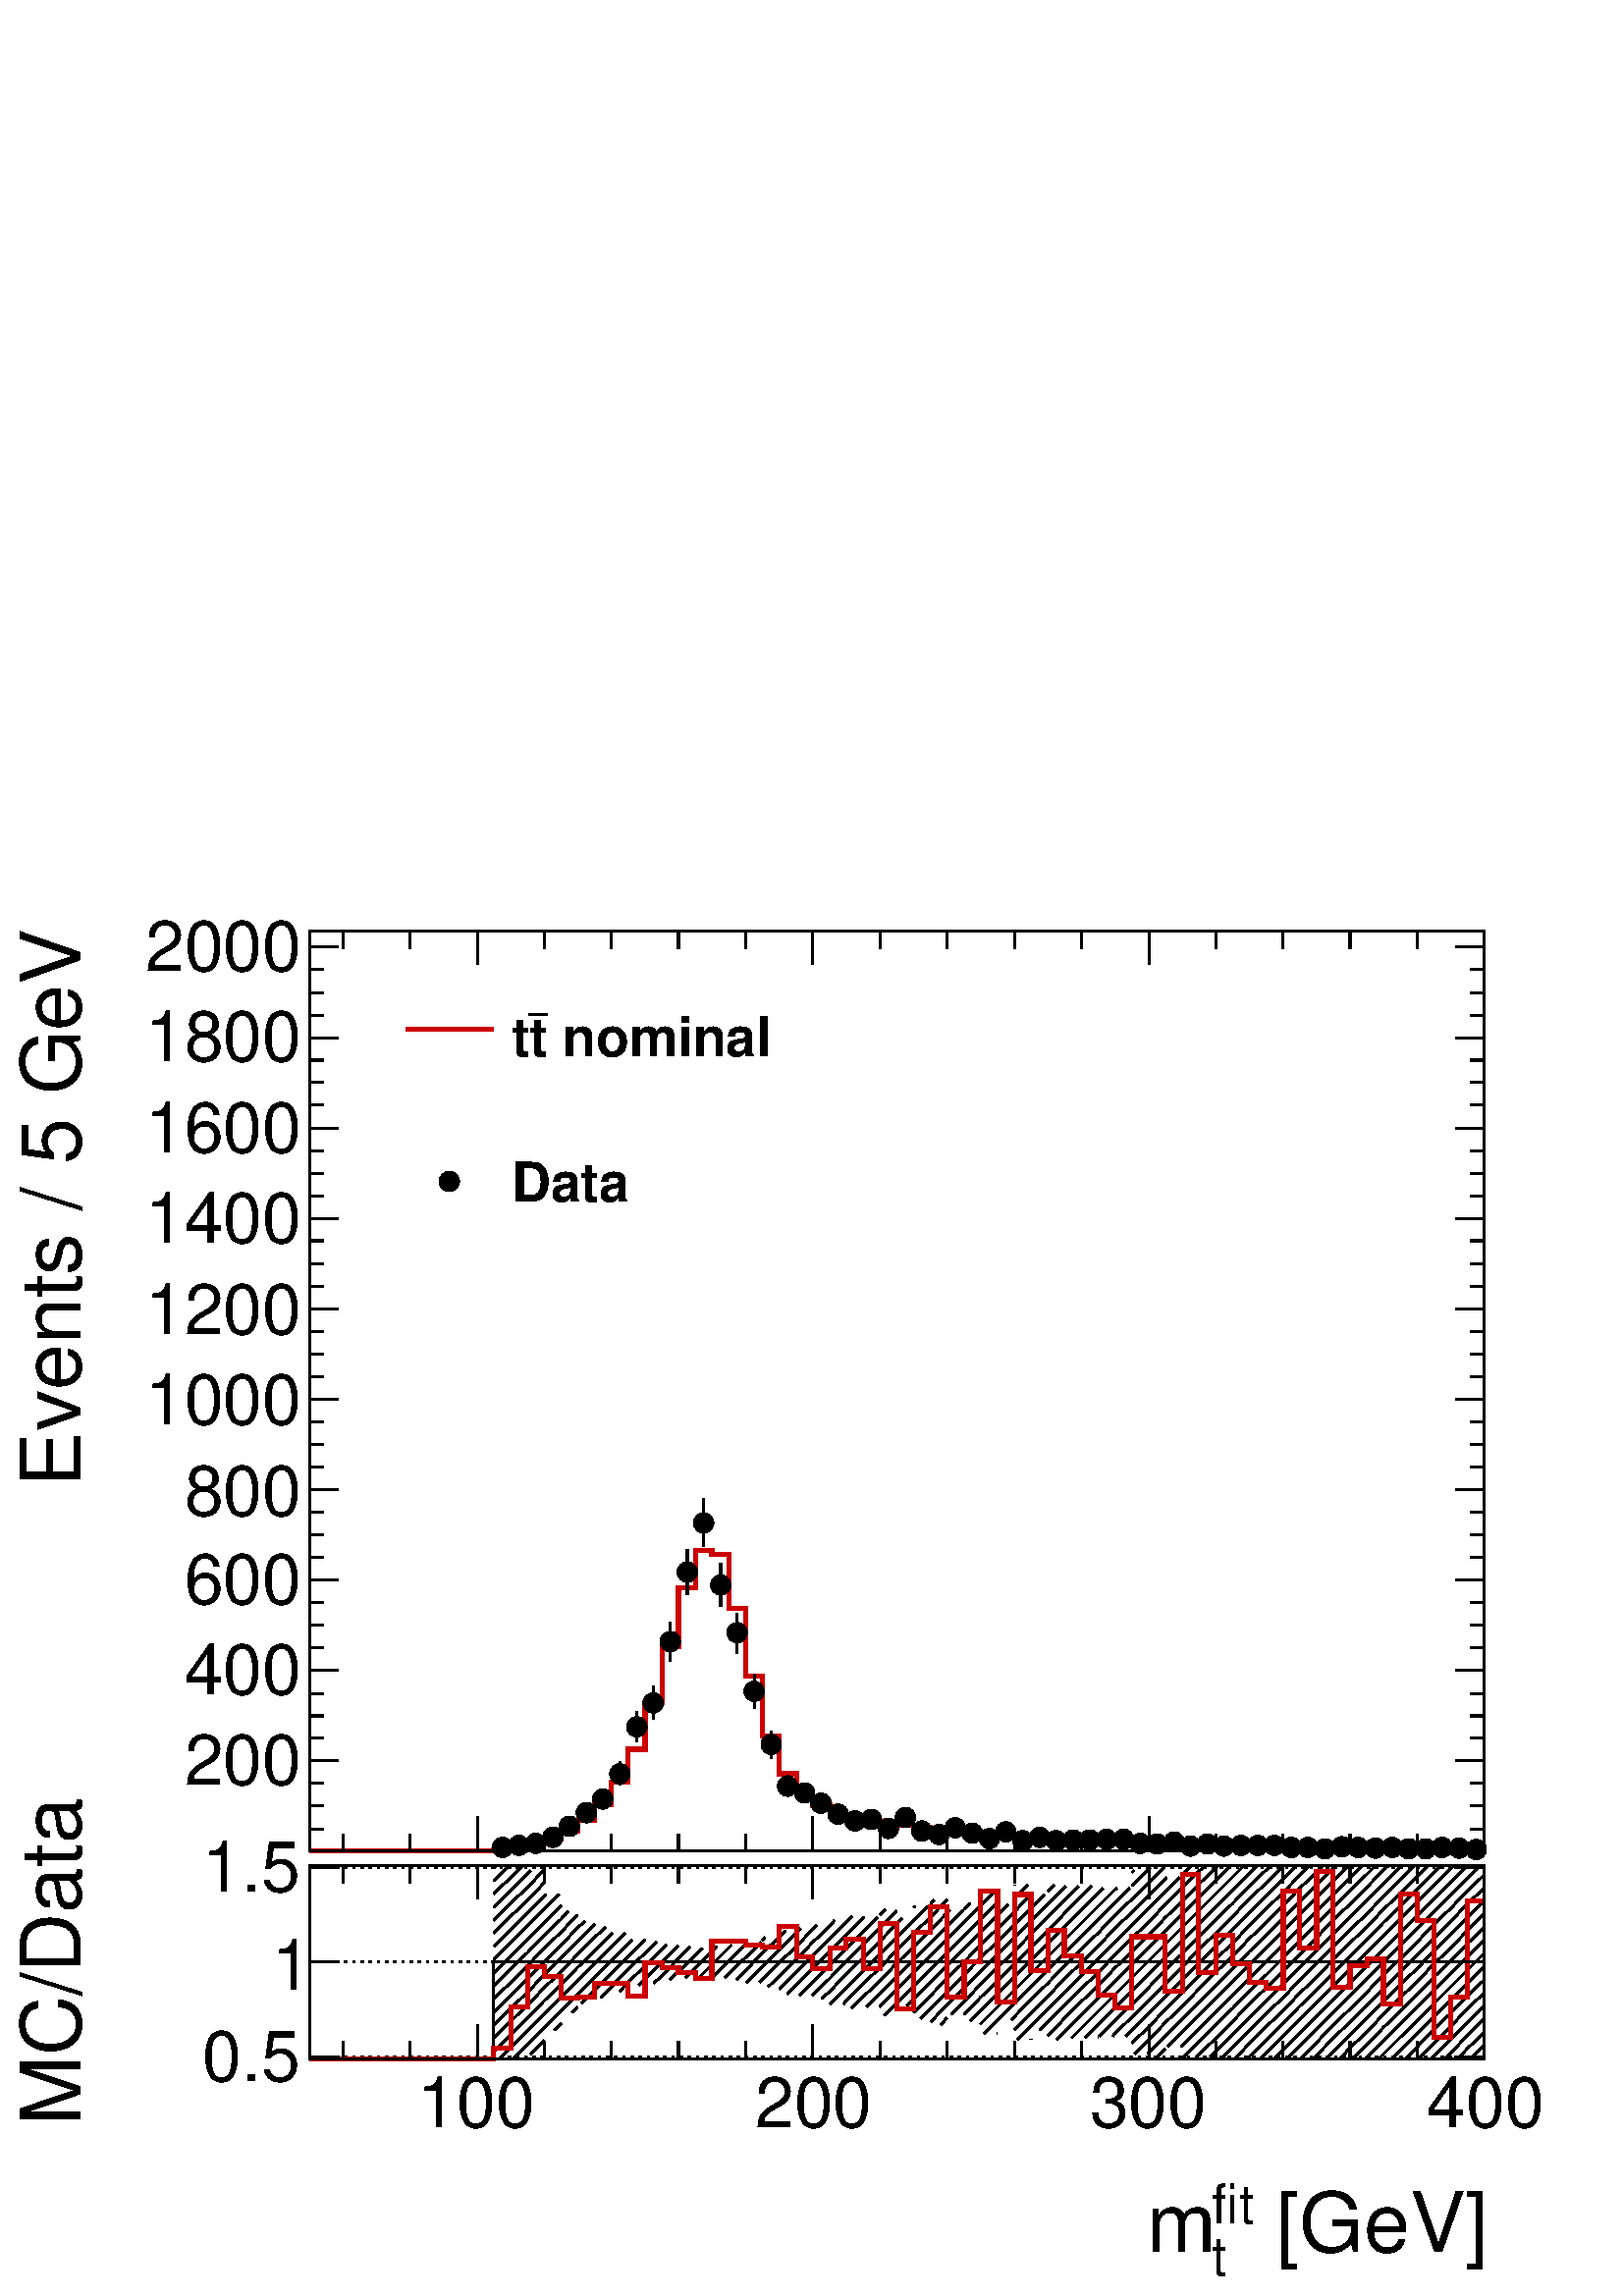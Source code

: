 %!PS-Adobe-2.0 EPSF-2.0
%%BoundingBox:  0 0 567 544
%%DocumentNeededResources: ProcSet (FontSetInit)
%%EndComments
%%BeginProlog
80 dict begin
/s {stroke} def /l {lineto} def /m {moveto} def /t {translate} def
/r {rotate} def /rl {roll}  def /R {repeat} def
/d {rlineto} def /rm {rmoveto} def /gr {grestore} def /f {eofill} def
/c {setrgbcolor} def /black {0 setgray} def /sd {setdash} def
/cl {closepath} def /sf {scalefont setfont} def /lw {setlinewidth} def
/box {m dup 0 exch d exch 0 d 0 exch neg d cl} def
/NC{systemdict begin initclip end}def/C{NC box clip newpath}def
/bl {box s} def /bf {gsave box gsave f grestore 1 lw [] 0 sd s grestore} def /Y { 0 exch d} def /X { 0 d} def 
/K {{pop pop 0 moveto} exch kshow} bind def
/ita {/ang 15 def gsave [1 0 ang dup sin exch cos div 1 0 0] concat} def 
/mp {newpath /y exch def /x exch def} def
/side {[w .77 mul w .23 mul] .385 w mul sd w 0 l currentpoint t -144 r} def
/mr {mp x y w2 0 360 arc} def /m24 {mr s} def /m20 {mr f} def
/mb {mp x y w2 add m w2 neg 0 d 0 w neg d w 0 d 0 w d cl} def
/mt {mp x y w2 add m w2 neg w neg d w 0 d cl} def
/m21 {mb f} def /m25 {mb s} def /m22 {mt f} def /m26{mt s} def
/m23 {mp x y w2 sub m w2 w d w neg 0 d cl f} def
/m27 {mp x y w2 add m w3 neg w2 neg d w3 w2 neg d w3 w2 d cl s} def
/m28 {mp x w2 sub y w2 sub w3 add m w3 0 d  0 w3 neg d w3 0 d 0 w3 d w3 0 d  0 w3 d w3 neg 0 d 0 w3 d w3 neg 0 d 0 w3 neg d w3 neg 0 d cl s } def
/m29 {mp gsave x w2 sub y w2 add w3 sub m currentpoint t 4 {side} repeat cl fill gr} def
/m30 {mp gsave x w2 sub y w2 add w3 sub m currentpoint t 4 {side} repeat cl s gr} def
/m31 {mp x y w2 sub m 0 w d x w2 sub y m w 0 d x w2 sub y w2 add m w w neg d x w2 sub y w2 sub m w w d s} def
/m32 {mp x y w2 sub m w2 w d w neg 0 d cl s} def
/m33 {mp x y w2 add m w3 neg w2 neg d w3 w2 neg d w3 w2 d cl f} def
/m34 {mp x w2 sub y w2 sub w3 add m w3 0 d  0 w3 neg d w3 0 d 0 w3 d w3 0 d  0 w3 d w3 neg 0 d 0 w3 d w3 neg 0 d 0 w3 neg d w3 neg 0 d cl f } def
/m2 {mp x y w2 sub m 0 w d x w2 sub y m w 0 d s} def
/m5 {mp x w2 sub y w2 sub m w w d x w2 sub y w2 add m w w neg d s} def
%%IncludeResource: ProcSet (FontSetInit)
%%IncludeResource: font Times-Roman
%%IncludeResource: font Times-Italic
%%IncludeResource: font Times-Bold
%%IncludeResource: font Times-BoldItalic
%%IncludeResource: font Helvetica
%%IncludeResource: font Helvetica-Oblique
%%IncludeResource: font Helvetica-Bold
%%IncludeResource: font Helvetica-BoldOblique
%%IncludeResource: font Courier
%%IncludeResource: font Courier-Oblique
%%IncludeResource: font Courier-Bold
%%IncludeResource: font Courier-BoldOblique
%%IncludeResource: font Symbol
%%IncludeResource: font ZapfDingbats
/reEncode {exch findfont dup length dict begin {1 index /FID eq  {pop pop} {def} ifelse } forall /Encoding exch def currentdict end dup /FontName get exch definefont pop } def [/Times-Bold /Times-Italic /Times-BoldItalic /Helvetica /Helvetica-Oblique
 /Helvetica-Bold /Helvetica-BoldOblique /Courier /Courier-Oblique /Courier-Bold /Courier-BoldOblique /Times-Roman /AvantGarde-Book /AvantGarde-BookOblique /AvantGarde-Demi /AvantGarde-DemiOblique /Bookman-Demi /Bookman-DemiItalic /Bookman-Light
 /Bookman-LightItalic /Helvetica-Narrow /Helvetica-Narrow-Bold /Helvetica-Narrow-BoldOblique /Helvetica-Narrow-Oblique /NewCenturySchlbk-Roman /NewCenturySchlbk-Bold /NewCenturySchlbk-BoldItalic /NewCenturySchlbk-Italic /Palatino-Bold
 /Palatino-BoldItalic /Palatino-Italic /Palatino-Roman ] {ISOLatin1Encoding reEncode } forall
%%EndProlog
%%BeginSetup
%%EndSetup
newpath  gsave  .25 .25 scale  gsave  0 0 t black[  ] 0 sd 3 lw 1 1 1 c 2268 2176 0 0 bf black 0.999 0.999 0.999 c black 0.999 0.999 0.999 c black 1723 283 454 348 bl 1723 283 454 348 bl 454 348 m 1723 X s 454 631 m 1723 X s 454 348 m 283 Y s[ 4 8] 0
 sd 2177 351 m -1723 X s 2177 490 m -1723 X s 2177 628 m -1723 X s 2177 351 m -1723 X s 2177 628 m -1723 X s[  ] 0 sd 2177 348 m 283 Y s 454 348 m 270 X 142 Y 1453 X s 454 348 m 1723 X s
 gsave  2268 2176 0 0 C 1837.76 64.683 t 0 r /Helvetica findfont 121.757 sf 0 0 m ( [GeV]) show NC gr 
 gsave  2268 2176 0 0 C 1776.89 106.537 t 0 r /Helvetica findfont 79.903 sf 0 0 m (fit) show NC gr 
 gsave  2268 2176 0 0 C 1776.89 30.439 t 0 r /Helvetica findfont 79.903 sf 0 0 m (t) show NC gr 
 gsave  2268 2176 0 0 C 1681.76 64.683 t 0 r /Helvetica findfont 121.757 sf 0 0 m (m) show NC gr  700 398 m -50 Y s 798 373 m -25 Y s 897 373 m -25 Y s 995 373 m -25 Y s 1094 373 m -25 Y s 1192 398 m -50 Y s 1291 373 m -25 Y s 1389 373 m -25 Y s
 1488 373 m -25 Y s 1586 373 m -25 Y s 1685 398 m -50 Y s 1783 373 m -25 Y s 1882 373 m -25 Y s 1980 373 m -25 Y s 2079 373 m -25 Y s 2177 398 m -50 Y s 700 398 m -50 Y s 601 373 m -25 Y s 503 373 m -25 Y s
 gsave  2268 2176 0 0 C 612.588 247.318 t 0 r /Helvetica findfont 102.732 sf 0 0 m (100) show NC gr 
 gsave  2268 2176 0 0 C 1107.22 247.318 t 0 r /Helvetica findfont 102.732 sf 0 0 m (200) show NC gr 
 gsave  2268 2176 0 0 C 1598.06 247.318 t 0 r /Helvetica findfont 102.732 sf 0 0 m (300) show NC gr 
 gsave  2268 2176 0 0 C 2092.69 247.318 t 0 r /Helvetica findfont 102.732 sf 0 0 m (400) show NC gr  454 631 m 1723 X s 700 582 m 49 Y s 798 606 m 25 Y s 897 606 m 25 Y s 995 606 m 25 Y s 1094 606 m 25 Y s 1192 582 m 49 Y s 1291 606 m 25 Y s 1389 606
 m 25 Y s 1488 606 m 25 Y s 1586 606 m 25 Y s 1685 582 m 49 Y s 1783 606 m 25 Y s 1882 606 m 25 Y s 1980 606 m 25 Y s 2079 606 m 25 Y s 2177 582 m 49 Y s 700 582 m 49 Y s 601 606 m 25 Y s 503 606 m 25 Y s 454 348 m 283 Y s
 gsave  2268 2176 0 0 C 117.952 251.123 t 90 r /Helvetica findfont 121.757 sf 0 0 m (MC/Data) show NC gr  498 351 m -44 X s 498 490 m -44 X s 498 628 m -44 X s 498 351 m -44 X s 498 628 m -44 X s
 gsave  2268 2176 0 0 C 296.782 315.806 t 0 r /Helvetica findfont 102.732 sf 0 0 m (0.5) show NC gr 
 gsave  2268 2176 0 0 C 399.514 448.977 t 0 r /Helvetica findfont 102.732 sf 0 0 m (1) show NC gr 
 gsave  2268 2176 0 0 C 296.782 593.563 t 0 r /Helvetica findfont 102.732 sf 0 0 m (1.5) show NC gr  2177 348 m 283 Y s 2133 351 m 44 X s 2133 490 m 44 X s 2133 628 m 44 X s 2133 351 m 44 X s 2133 628 m 44 X s 749 364 m -16 -16 d s 749 383 m -25 -24
 d s 749 403 m -25 -25 d s 749 422 m -25 -25 d s 749 441 m -25 -25 d s 749 460 m -25 -24 d s 749 480 m -25 -25 d s 749 499 m -25 -25 d s 749 518 m -25 -25 d s 749 537 m -25 -24 d s 749 557 m -25 -25 d s 749 576 m -25 -25 d s 749 595 m -25 -25 d s 749
 614 m -25 -24 d s 747 631 m -23 -22 d s 727 631 m -3 -3 d s 774 350 m -2 -2 d s 774 370 m -22 -22 d s 774 389 m -25 -25 d s 774 408 m -25 -25 d s 774 427 m -25 -24 d s 774 446 m -25 -24 d s 774 466 m -25 -25 d s 774 485 m -25 -25 d s 774 504 m -25
 -24 d s 774 523 m -25 -24 d s 774 543 m -25 -25 d s 774 562 m -25 -25 d s 774 581 m -25 -24 d s 774 600 m -25 -24 d s 774 620 m -25 -25 d s 766 631 m -17 -17 d s 798 356 m -1 Y s 798 375 m -20 -20 d s 798 394 m -24 -24 d s 798 413 m -24 -24 d s 798
 433 m -24 -25 d s 798 452 m -24 -25 d s 798 471 m -24 -25 d s 798 490 m -24 -24 d s 798 510 m -24 -25 d s 798 529 m -24 -25 d s 798 548 m -24 -25 d s 798 567 m -24 -24 d s 798 587 m -24 -25 d s 798 606 m -24 -25 d s 797 624 m -23 -24 d s 778 624 m
 -4 -4 d s 823 400 m -10 -10 d s 823 419 m -25 -25 d s 823 438 m -25 -25 d s 823 457 m -25 -24 d s 823 476 m -25 -24 d s 823 496 m -25 -25 d s 823 515 m -25 -25 d s 823 534 m -25 -24 d s 823 553 m -25 -24 d s 823 573 m -25 -25 d s 820 589 m -22 -22 d
 s 801 589 m -3 -2 d s 847 424 m -8 -8 d s 847 443 m -24 -24 d s 847 463 m -24 -25 d s 847 482 m -24 -25 d s 847 501 m -24 -25 d s 847 520 m -24 -24 d s 847 540 m -24 -25 d s 847 559 m -24 -25 d s 833 564 m -10 -11 d s 872 430 m s 872 449 m -19 -19 d
 s 872 468 m -25 -25 d s 872 487 m -25 -24 d s 872 506 m -25 -24 d s 872 526 m -25 -25 d s 872 545 m -25 -25 d s 858 550 m -11 -10 d s 897 454 m -16 -16 d s 897 473 m -25 -24 d s 897 493 m -25 -25 d s 897 512 m -25 -25 d s 897 531 m -25 -25 d s 888
 541 m -16 -15 d s 921 460 m -12 -13 d s 921 479 m -24 -25 d s 921 498 m -24 -25 d s 921 517 m -24 -24 d s 917 532 m -20 -20 d s 898 532 m -1 -1 d s 946 465 m -9 -9 d s 946 484 m -25 -24 d s 946 503 m -25 -24 d s 946 523 m -25 -25 d s 927 523 m -6 -6
 d s 971 470 m -12 -11 d s 971 490 m -25 -25 d s 971 509 m -25 -25 d s 963 520 m -17 -17 d s 995 476 m -12 -12 d s 995 495 m -24 -25 d s 995 514 m -24 -24 d s 977 515 m -6 -6 d s 1020 481 m -14 -14 d s 1020 500 m -25 -24 d s 1012 512 m -17 -17 d s
 1044 486 m -17 -17 d s 1044 506 m -24 -25 d s 1030 510 m -10 -10 d s 1069 473 m -6 -6 d s 1069 492 m -25 -25 d s 1069 511 m -25 -25 d s 1051 513 m -7 -7 d s 1094 478 m -14 -14 d s 1094 497 m -25 -24 d s 1092 515 m -23 -23 d s 1073 515 m -4 -4 d s
 1118 464 m -4 -4 d s 1118 483 m -23 -23 d s 1118 503 m -24 -25 d s 1116 519 m -22 -22 d s 1096 519 m -2 -3 d s 1143 469 m -16 -15 d s 1143 489 m -25 -25 d s 1143 508 m -25 -25 d s 1142 526 m -24 -23 d s 1122 526 m -4 -4 d s 1168 456 m -13 -13 d s
 1168 475 m -25 -25 d s 1168 494 m -25 -25 d s 1168 513 m -25 -24 d s 1168 533 m -25 -25 d s 1152 536 m -9 -9 d s 1192 442 m -1 -1 d s 1192 461 m -20 -20 d s 1192 480 m -24 -24 d s 1192 499 m -24 -24 d s 1192 519 m -24 -25 d s 1192 538 m -24 -25 d s
 1174 539 m -6 -6 d s 1217 447 m -12 -11 d s 1217 466 m -25 -24 d s 1217 486 m -25 -25 d s 1217 505 m -25 -25 d s 1217 524 m -25 -25 d s 1217 543 m -25 -24 d s 1198 544 m -6 -6 d s 1241 433 m -4 -5 d s 1241 452 m -24 -24 d s 1241 472 m -24 -25 d s
 1241 491 m -24 -25 d s 1241 510 m -24 -24 d s 1241 529 m -24 -24 d s 1241 549 m -24 -25 d s 1224 551 m -7 -8 d s 1266 439 m -17 -17 d s 1266 458 m -25 -25 d s 1266 477 m -25 -25 d s 1266 496 m -25 -24 d s 1266 516 m -25 -25 d s 1266 535 m -25 -25 d
 s 1266 554 m -25 -25 d s 1250 557 m -9 -8 d s 1291 425 m -1 -1 d s 1291 444 m -20 -20 d s 1291 463 m -25 -24 d s 1291 482 m -25 -24 d s 1291 502 m -25 -25 d s 1291 521 m -25 -25 d s 1291 540 m -25 -24 d s 1287 556 m -21 -21 d s 1267 556 m -1 -2 d s
 1315 430 m -18 -18 d s 1315 449 m -24 -24 d s 1315 469 m -24 -25 d s 1315 488 m -24 -25 d s 1315 507 m -24 -25 d s 1315 526 m -24 -24 d s 1315 546 m -24 -25 d s 1315 565 m -24 -25 d s 1299 567 m -8 -8 d s 1340 436 m -10 -10 d s 1340 455 m -25 -25 d
 s 1340 474 m -25 -25 d s 1340 493 m -25 -24 d s 1340 512 m -25 -24 d s 1340 532 m -25 -25 d s 1340 551 m -25 -25 d s 1323 554 m -8 -8 d s 1365 422 m -15 -15 d s 1365 441 m -25 -25 d s 1365 460 m -25 -24 d s 1365 479 m -25 -24 d s 1365 499 m -25 -25
 d s 1365 518 m -25 -25 d s 1365 537 m -25 -25 d s 1365 556 m -25 -24 d s 1361 572 m -21 -21 d s 1342 572 m -2 -2 d s 1389 408 m -9 -10 d s 1389 427 m -24 -25 d s 1389 446 m -24 -24 d s 1389 466 m -24 -25 d s 1389 485 m -24 -25 d s 1389 504 m -24 -25
 d s 1389 523 m -24 -24 d s 1389 542 m -24 -24 d s 1389 562 m -24 -25 d s 1389 581 m -24 -25 d s 1370 581 m -5 -5 d s 1414 432 m -19 -19 d s 1414 452 m -25 -25 d s 1414 471 m -25 -25 d s 1414 490 m -25 -24 d s 1414 509 m -25 -24 d s 1414 529 m -25
 -25 d s 1414 548 m -25 -25 d s 1413 566 m -24 -24 d s 1393 566 m -4 -4 d s 1438 419 m -15 -16 d s 1438 438 m -24 -25 d s 1438 457 m -24 -25 d s 1438 476 m -24 -24 d s 1438 496 m -24 -25 d s 1438 515 m -24 -25 d s 1438 534 m -24 -25 d s 1438 553 m
 -24 -24 d s 1438 572 m -24 -24 d s 1423 576 m -9 -9 d s 1463 385 m -1 X s 1463 405 m -20 -20 d s 1463 424 m -25 -25 d s 1463 443 m -25 -24 d s 1463 462 m -25 -24 d s 1463 482 m -25 -25 d s 1463 501 m -25 -25 d s 1463 520 m -25 -24 d s 1463 539 m -25
 -24 d s 1463 559 m -25 -25 d s 1463 578 m -25 -25 d s 1460 595 m -22 -23 d s 1441 595 m -3 -3 d s 1488 410 m -5 -5 d s 1488 429 m -25 -24 d s 1488 449 m -25 -25 d s 1488 468 m -25 -25 d s 1488 487 m -25 -25 d s 1488 506 m -25 -24 d s 1488 526 m -25
 -25 d s 1488 545 m -25 -25 d s 1488 564 m -25 -25 d s 1479 574 m -16 -15 d s 1512 377 m -1 Y s 1512 396 m -20 -20 d s 1512 415 m -24 -24 d s 1512 435 m -24 -25 d s 1512 454 m -24 -25 d s 1512 473 m -24 -24 d s 1512 492 m -24 -24 d s 1512 512 m -24
 -25 d s 1512 531 m -24 -25 d s 1512 550 m -24 -24 d s 1512 569 m -24 -24 d s 1512 589 m -24 -25 d s 1507 603 m -19 -20 d s 1488 603 m -1 Y s 1537 402 m -12 -12 d s 1537 421 m -25 -25 d s 1537 440 m -25 -25 d s 1537 459 m -25 -24 d s 1537 479 m -25
 -25 d s 1537 498 m -25 -25 d s 1537 517 m -25 -25 d s 1537 536 m -25 -24 d s 1537 556 m -25 -25 d s 1537 575 m -25 -25 d s 1532 589 m -20 -20 d s 1513 589 m -1 X s 1561 388 m -11 -12 d s 1561 407 m -24 -25 d s 1561 426 m -24 -24 d s 1561 445 m -24
 -24 d s 1561 465 m -24 -25 d s 1561 484 m -24 -25 d s 1561 503 m -24 -24 d s 1561 522 m -24 -24 d s 1561 542 m -24 -25 d s 1561 561 m -24 -25 d s 1561 580 m -24 -24 d s 1561 599 m -24 -24 d s 1546 603 m -9 -9 d s 1586 393 m -14 -14 d s 1586 412 m
 -25 -24 d s 1586 432 m -25 -25 d s 1586 451 m -25 -25 d s 1586 470 m -25 -25 d s 1586 489 m -25 -24 d s 1586 509 m -25 -25 d s 1586 528 m -25 -25 d s 1586 547 m -25 -25 d s 1586 566 m -25 -24 d s 1586 586 m -25 -25 d s 1582 601 m -21 -21 d s 1563
 601 m -2 -2 d s 1611 379 m -1 X s 1611 398 m -20 -19 d s 1611 418 m -25 -25 d s 1611 437 m -25 -25 d s 1611 456 m -25 -24 d s 1611 475 m -25 -24 d s 1611 495 m -25 -25 d s 1611 514 m -25 -25 d s 1611 533 m -25 -24 d s 1611 552 m -25 -24 d s 1611 572
 m -25 -25 d s 1611 591 m -25 -25 d s 1601 601 m -15 -15 d s 1635 385 m -3 -4 d s 1635 404 m -23 -23 d s 1635 423 m -24 -25 d s 1635 442 m -24 -24 d s 1635 462 m -24 -25 d s 1635 481 m -24 -25 d s 1635 500 m -24 -25 d s 1635 519 m -24 -24 d s 1635
 539 m -24 -25 d s 1635 558 m -24 -25 d s 1635 577 m -24 -25 d s 1635 596 m -24 -24 d s 1618 598 m -7 -7 d s 1660 390 m -9 -9 d s 1660 409 m -25 -24 d s 1660 428 m -25 -24 d s 1660 448 m -25 -25 d s 1660 467 m -25 -25 d s 1660 486 m -25 -24 d s 1660
 505 m -25 -24 d s 1660 525 m -25 -25 d s 1660 544 m -25 -25 d s 1660 563 m -25 -24 d s 1660 582 m -25 -24 d s 1657 598 m -22 -21 d s 1638 598 m -3 -2 d s 1685 357 m -2 -2 d s 1685 376 m -21 -21 d s 1685 395 m -25 -24 d s 1685 415 m -25 -25 d s 1685
 434 m -25 -25 d s 1685 453 m -25 -25 d s 1685 472 m -25 -24 d s 1685 492 m -25 -25 d s 1685 511 m -25 -25 d s 1685 530 m -25 -25 d s 1685 549 m -25 -24 d s 1685 569 m -25 -25 d s 1685 588 m -25 -25 d s 1685 607 m -25 -25 d s 1683 624 m -23 -22 d s
 1663 624 m -3 -3 d s 1709 362 m -11 -11 d s 1709 381 m -24 -24 d s 1709 401 m -24 -25 d s 1709 420 m -24 -25 d s 1709 439 m -24 -24 d s 1709 458 m -24 -24 d s 1709 478 m -24 -25 d s 1709 497 m -24 -25 d s 1709 516 m -24 -24 d s 1709 535 m -24 -24 d
 s 1709 555 m -24 -25 d s 1709 574 m -24 -25 d s 1709 593 m -24 -24 d s 1709 612 m -24 -24 d s 1706 628 m -21 -21 d s 1687 628 m -2 -2 d s 1734 368 m -2 -2 d s 1734 387 m -21 -21 d s 1734 406 m -25 -25 d s 1734 425 m -25 -24 d s 1734 445 m -25 -25 d
 s 1734 464 m -25 -25 d s 1734 483 m -25 -25 d s 1734 502 m -25 -24 d s 1734 522 m -25 -25 d s 1734 541 m -25 -25 d s 1734 560 m -25 -25 d s 1734 579 m -25 -24 d s 1734 599 m -25 -25 d s 1730 614 m -21 -21 d s 1711 614 m -2 -2 d s 1758 354 m -5 -6 d
 s 1758 373 m -24 -25 d s 1758 392 m -24 -24 d s 1758 411 m -24 -24 d s 1758 431 m -24 -25 d s 1758 450 m -24 -25 d s 1758 469 m -24 -24 d s 1758 488 m -24 -24 d s 1758 508 m -24 -25 d s 1758 527 m -24 -25 d s 1758 546 m -24 -24 d s 1758 565 m -24
 -24 d s 1758 585 m -24 -25 d s 1758 604 m -24 -25 d s 1758 623 m -24 -24 d s 1747 631 m -13 -13 d s 1783 359 m -8 -8 d s 1783 378 m -25 -24 d s 1783 398 m -25 -25 d s 1783 417 m -25 -25 d s 1783 436 m -25 -25 d s 1783 455 m -25 -24 d s 1783 475 m
 -25 -25 d s 1783 494 m -25 -25 d s 1783 513 m -25 -25 d s 1783 532 m -25 -24 d s 1783 552 m -25 -25 d s 1783 571 m -25 -25 d s 1783 590 m -25 -25 d s 1783 609 m -25 -24 d s 1783 628 m -25 -24 d s 1764 628 m -6 -5 d s 1808 365 m -17 -17 d s 1808 384
 m -25 -25 d s 1808 403 m -25 -25 d s 1808 422 m -25 -24 d s 1808 441 m -25 -24 d s 1808 461 m -25 -25 d s 1808 480 m -25 -25 d s 1808 499 m -25 -24 d s 1808 518 m -25 -24 d s 1808 538 m -25 -25 d s 1808 557 m -25 -25 d s 1808 576 m -25 -24 d s 1808
 595 m -25 -24 d s 1808 615 m -25 -25 d s 1805 631 m -22 -22 d s 1786 631 m -3 -2 d s 1832 351 m -2 -3 d s 1832 370 m -21 -22 d s 1832 389 m -24 -24 d s 1832 408 m -24 -24 d s 1832 428 m -24 -25 d s 1832 447 m -24 -25 d s 1832 466 m -24 -25 d s 1832
 485 m -24 -24 d s 1832 505 m -24 -25 d s 1832 524 m -24 -25 d s 1832 543 m -24 -25 d s 1832 562 m -24 -24 d s 1832 582 m -24 -25 d s 1832 601 m -24 -25 d s 1832 620 m -24 -25 d s 1824 631 m -16 -16 d s 1857 356 m -8 -8 d s 1857 375 m -25 -24 d s
 1857 395 m -25 -25 d s 1857 414 m -25 -25 d s 1857 433 m -25 -25 d s 1857 452 m -25 -24 d s 1857 471 m -25 -24 d s 1857 491 m -25 -25 d s 1857 510 m -25 -25 d s 1857 529 m -25 -24 d s 1857 548 m -25 -24 d s 1857 568 m -25 -25 d s 1857 587 m -25 -25
 d s 1857 606 m -25 -24 d s 1857 625 m -25 -24 d s 1843 631 m -11 -11 d s 1882 361 m -14 -13 d s 1882 381 m -25 -25 d s 1882 400 m -25 -25 d s 1882 419 m -25 -24 d s 1882 438 m -25 -24 d s 1882 458 m -25 -25 d s 1882 477 m -25 -25 d s 1882 496 m -25
 -25 d s 1882 515 m -25 -24 d s 1882 535 m -25 -25 d s 1882 554 m -25 -25 d s 1882 573 m -25 -25 d s 1882 592 m -25 -24 d s 1882 612 m -25 -25 d s 1882 631 m -25 -25 d s 1863 631 m -6 -6 d s 1906 367 m -18 -19 d s 1906 386 m -24 -25 d s 1906 405 m
 -24 -24 d s 1906 425 m -24 -25 d s 1906 444 m -24 -25 d s 1906 463 m -24 -25 d s 1906 482 m -24 -24 d s 1906 501 m -24 -24 d s 1906 521 m -24 -25 d s 1906 540 m -24 -25 d s 1906 559 m -24 -24 d s 1906 578 m -24 -24 d s 1906 598 m -24 -25 d s 1906
 617 m -24 -25 d s 1901 631 m -19 -19 d s 1882 631 m s 1931 353 m -5 -5 d s 1931 372 m -24 -24 d s 1931 391 m -25 -24 d s 1931 411 m -25 -25 d s 1931 430 m -25 -25 d s 1931 449 m -25 -24 d s 1931 468 m -25 -24 d s 1931 488 m -25 -25 d s 1931 507 m
 -25 -25 d s 1931 526 m -25 -25 d s 1931 545 m -25 -24 d s 1931 565 m -25 -25 d s 1931 584 m -25 -25 d s 1931 603 m -25 -25 d s 1931 622 m -25 -24 d s 1920 631 m -14 -14 d s 1955 358 m -10 -10 d s 1955 378 m -24 -25 d s 1955 397 m -24 -25 d s 1955
 416 m -24 -25 d s 1955 435 m -24 -24 d s 1955 455 m -24 -25 d s 1955 474 m -24 -25 d s 1955 493 m -24 -25 d s 1955 512 m -24 -24 d s 1955 531 m -24 -24 d s 1955 551 m -24 -25 d s 1955 570 m -24 -25 d s 1955 589 m -24 -24 d s 1955 608 m -24 -24 d s
 1955 628 m -24 -25 d s 1940 631 m -9 -9 d s 1980 364 m -15 -16 d s 1980 383 m -25 -25 d s 1980 402 m -25 -24 d s 1980 421 m -25 -24 d s 1980 441 m -25 -25 d s 1980 460 m -25 -25 d s 1980 479 m -25 -24 d s 1980 498 m -25 -24 d s 1980 518 m -25 -25 d
 s 1980 537 m -25 -25 d s 1980 556 m -25 -25 d s 1980 575 m -25 -24 d s 1980 595 m -25 -25 d s 1980 614 m -25 -25 d s 1978 631 m -23 -23 d s 1959 631 m -4 -3 d s 2005 350 m -2 -2 d s 2005 369 m -21 -21 d s 2005 388 m -25 -24 d s 2005 408 m -25 -25 d
 s 2005 427 m -25 -25 d s 2005 446 m -25 -25 d s 2005 465 m -25 -24 d s 2005 485 m -25 -25 d s 2005 504 m -25 -25 d s 2005 523 m -25 -25 d s 2005 542 m -25 -24 d s 2005 561 m -25 -24 d s 2005 581 m -25 -25 d s 2005 600 m -25 -25 d s 2005 619 m -25
 -24 d s 1997 631 m -17 -17 d s 2029 355 m -7 -7 d s 2029 374 m -24 -24 d s 2029 394 m -24 -25 d s 2029 413 m -24 -25 d s 2029 432 m -24 -24 d s 2029 451 m -24 -24 d s 2029 471 m -24 -25 d s 2029 490 m -24 -25 d s 2029 509 m -24 -24 d s 2029 528 m
 -24 -24 d s 2029 548 m -24 -25 d s 2029 567 m -24 -25 d s 2029 586 m -24 -25 d s 2029 605 m -24 -24 d s 2029 625 m -24 -25 d s 2017 631 m -12 -12 d s 2054 361 m -12 -13 d s 2054 380 m -25 -25 d s 2054 399 m -25 -25 d s 2054 418 m -25 -24 d s 2054
 438 m -25 -25 d s 2054 457 m -25 -25 d s 2054 476 m -25 -25 d s 2054 495 m -25 -24 d s 2054 515 m -25 -25 d s 2054 534 m -25 -25 d s 2054 553 m -25 -25 d s 2054 572 m -25 -24 d s 2054 591 m -25 -24 d s 2054 611 m -25 -25 d s 2054 630 m -25 -25 d s
 2036 631 m -7 -6 d s 2079 366 m -18 -18 d s 2079 385 m -25 -24 d s 2079 404 m -25 -24 d s 2079 424 m -25 -25 d s 2079 443 m -25 -25 d s 2079 462 m -25 -24 d s 2079 481 m -25 -24 d s 2079 501 m -25 -25 d s 2079 520 m -25 -25 d s 2079 539 m -25 -24 d
 s 2079 558 m -25 -24 d s 2079 578 m -25 -25 d s 2079 597 m -25 -25 d s 2079 616 m -25 -25 d s 2074 631 m -20 -20 d s 2055 631 m -1 -1 d s 2103 352 m -4 -4 d s 2103 371 m -23 -23 d s 2103 391 m -24 -25 d s 2103 410 m -24 -25 d s 2103 429 m -24 -25 d
 s 2103 448 m -24 -24 d s 2103 468 m -24 -25 d s 2103 487 m -24 -25 d s 2103 506 m -24 -25 d s 2103 525 m -24 -24 d s 2103 545 m -24 -25 d s 2103 564 m -24 -25 d s 2103 583 m -24 -25 d s 2103 602 m -24 -24 d s 2103 621 m -24 -24 d s 2094 631 m -15
 -15 d s 2128 357 m -9 -9 d s 2128 377 m -25 -25 d s 2128 396 m -25 -25 d s 2128 415 m -25 -24 d s 2128 434 m -25 -24 d s 2128 454 m -25 -25 d s 2128 473 m -25 -25 d s 2128 492 m -25 -24 d s 2128 511 m -25 -24 d s 2128 531 m -25 -25 d s 2128 550 m
 -25 -25 d s 2128 569 m -25 -24 d s 2128 588 m -25 -24 d s 2128 608 m -25 -25 d s 2128 627 m -25 -25 d s 2113 631 m -10 -10 d s 2152 363 m -14 -15 d s 2152 382 m -24 -25 d s 2152 401 m -24 -24 d s 2152 421 m -24 -25 d s 2152 440 m -24 -25 d s 2152
 459 m -24 -25 d s 2152 478 m -24 -24 d s 2152 498 m -24 -25 d s 2152 517 m -24 -25 d s 2152 536 m -24 -25 d s 2152 555 m -24 -24 d s 2152 575 m -24 -25 d s 2152 594 m -24 -25 d s 2152 613 m -24 -25 d s 2151 631 m -23 -23 d s 2132 631 m -4 -4 d s
 2177 349 m -1 -1 d s 2177 368 m -20 -20 d s 2177 387 m -25 -24 d s 2177 407 m -25 -25 d s 2177 426 m -25 -25 d s 2177 445 m -25 -24 d s 2177 464 m -25 -24 d s 2177 484 m -25 -25 d s 2177 503 m -25 -25 d s 2177 522 m -25 -24 d s 2177 541 m -25 -24 d
 s 2177 561 m -25 -25 d s 2177 580 m -25 -25 d s 2177 599 m -25 -24 d s 2177 618 m -25 -24 d s 2171 631 m -19 -18 d s 0.8 0 0 c 6 lw 454 348 m 270 X 16 Y 25 X 60 Y 25 X 59 Y 24 X -14 Y 25 X -32 Y 24 X 1 Y 25 X 21 Y 49 X -19 Y 25 X 49 Y 25 X -7 Y 24 X
 -8 Y 25 X -8 Y 24 X 55 Y 50 X -6 Y 24 X -3 Y 25 X 30 Y 25 X -44 Y 24 X -18 Y 25 X 31 Y 24 X 12 Y 25 X -43 Y 25 X 66 Y 24 X -125 Y 25 X 112 Y 25 X 38 Y 24 X -132 Y 25 X 51 Y 24 X 104 Y 25 X -163 Y 25 X 158 Y 24 X -112 Y 25 X 60 Y 24 X -38 Y 25 X -23
 Y 25 X -35 Y 24 X -18 Y 25 X 104 Y 49 X -80 Y 25 X 171 Y 24 X -144 Y 25 X 55 Y 25 X -41 Y 24 X -28 Y 25 X -8 Y 25 X 142 Y 24 X -83 Y 25 X 112 Y 24 X -170 Y 25 X 31 Y 25 X 11 Y 24 X -67 Y 25 X 162 Y 25 X -39 Y 24 X -171 Y 25 X 58 Y 24 X 142 Y 25 X s
 black 3 lw 454 348 m 1723 X s 700 398 m -50 Y s 798 373 m -25 Y s 897 373 m -25 Y s 995 373 m -25 Y s 1094 373 m -25 Y s 1192 398 m -50 Y s 1291 373 m -25 Y s 1389 373 m -25 Y s 1488 373 m -25 Y s 1586 373 m -25 Y s 1685 398 m -50 Y s 1783 373 m -25
 Y s 1882 373 m -25 Y s 1980 373 m -25 Y s 2079 373 m -25 Y s 2177 398 m -50 Y s 700 398 m -50 Y s 601 373 m -25 Y s 503 373 m -25 Y s 454 631 m 1723 X s 700 582 m 49 Y s 798 606 m 25 Y s 897 606 m 25 Y s 995 606 m 25 Y s 1094 606 m 25 Y s 1192 582 m
 49 Y s 1291 606 m 25 Y s 1389 606 m 25 Y s 1488 606 m 25 Y s 1586 606 m 25 Y s 1685 582 m 49 Y s 1783 606 m 25 Y s 1882 606 m 25 Y s 1980 606 m 25 Y s 2079 606 m 25 Y s 2177 582 m 49 Y s 700 582 m 49 Y s 601 606 m 25 Y s 503 606 m 25 Y s 454 348 m
 283 Y s 498 351 m -44 X s 498 490 m -44 X s 498 628 m -44 X s 498 351 m -44 X s 498 628 m -44 X s 2177 348 m 283 Y s 2133 351 m 44 X s 2133 490 m 44 X s 2133 628 m 44 X s 2133 351 m 44 X s 2133 628 m 44 X s 0.999 0.999 0.999 c black 0.999 0.999
 0.999 c black 1723 1349 454 653 bl 1723 1349 454 653 bl 1 1 1 c black /w 30 def /w2 {w 2 div} def /w3 {w 3 div} def 737 658 m20 761 661 m20 786 664 m20 811 673 m20 835 689 m20 860 709 m20 884 729 m20 909 749 m 2 Y s 909 782 m 2 Y s 909 766 m20 934
 813 m 6 Y s 934 850 m 7 Y s 934 835 m20 958 846 m 9 Y s 958 886 m 9 Y s 958 870 m20 983 931 m 14 Y s 983 975 m 14 Y s 983 960 m20 1008 1029 m 18 Y s 1008 1077 m 18 Y s 1008 1062 m20 1032 1099 m 20 Y s 1032 1150 m 20 Y s 1032 1134 m20 1057 1011 m 17
 Y s 1057 1058 m 17 Y s 1057 1043 m20 1081 943 m 14 Y s 1081 988 m 14 Y s 1081 973 m20 1106 862 m 10 Y s 1106 902 m 10 Y s 1106 887 m20 1131 788 m 6 Y s 1131 824 m 5 Y s 1131 809 m20 1155 732 m 1 Y s 1155 763 m 1 Y s 1155 748 m20 1180 738 m20 1204
 723 m20 1229 707 m20 1254 697 m20 1278 699 m20 1303 686 m20 1328 702 m20 1352 682 m20 1377 677 m20 1401 687 m20 1426 679 m20 1451 671 m20 1475 681 m20 1500 668 m20 1525 673 m20 1549 668 m20 1574 669 m20 1598 669 m20 1623 670 m20 1648 670 m20 1672
 664 m20 1697 663 m20 1722 666 m20 1746 660 m20 1771 663 m20 1795 660 m20 1820 661 m20 1845 661 m20 1869 661 m20 1894 658 m20 1918 658 m20 1943 656 m20 1968 659 m20 1992 658 m20 2017 657 m20 2042 658 m20 2066 656 m20 2091 656 m20 2115 658 m20 2140
 657 m20 2165 655 m20 454 653 m 1723 X s 700 703 m -50 Y s 798 678 m -25 Y s 897 678 m -25 Y s 995 678 m -25 Y s 1094 678 m -25 Y s 1192 703 m -50 Y s 1291 678 m -25 Y s 1389 678 m -25 Y s 1488 678 m -25 Y s 1586 678 m -25 Y s 1685 703 m -50 Y s 1783
 678 m -25 Y s 1882 678 m -25 Y s 1980 678 m -25 Y s 2079 678 m -25 Y s 2177 703 m -50 Y s 700 703 m -50 Y s 601 678 m -25 Y s 503 678 m -25 Y s 454 2002 m 1723 X s 700 1953 m 49 Y s 798 1977 m 25 Y s 897 1977 m 25 Y s 995 1977 m 25 Y s 1094 1977 m
 25 Y s 1192 1953 m 49 Y s 1291 1977 m 25 Y s 1389 1977 m 25 Y s 1488 1977 m 25 Y s 1586 1977 m 25 Y s 1685 1953 m 49 Y s 1783 1977 m 25 Y s 1882 1977 m 25 Y s 1980 1977 m 25 Y s 2079 1977 m 25 Y s 2177 1953 m 49 Y s 700 1953 m 49 Y s 601 1977 m 25 Y
 s 503 1977 m 25 Y s 454 653 m 1349 Y s
 gsave  2268 2176 0 0 C 117.952 1152.88 t 90 r /Helvetica findfont 121.757 sf 0 0 m ( Events / 5 GeV) show NC gr  496 785 m -42 X s 475 818 m -21 X s 475 851 m -21 X s 475 884 m -21 X s 496 918 m -42 X s 475 951 m -21 X s 475 984 m -21 X s 475 1017 m
 -21 X s 496 1050 m -42 X s 475 1083 m -21 X s 475 1117 m -21 X s 475 1150 m -21 X s 496 1183 m -42 X s 475 1216 m -21 X s 475 1249 m -21 X s 475 1282 m -21 X s 496 1315 m -42 X s 475 1349 m -21 X s 475 1382 m -21 X s 475 1415 m -21 X s 496 1448 m
 -42 X s 475 1481 m -21 X s 475 1514 m -21 X s 475 1548 m -21 X s 496 1581 m -42 X s 475 1614 m -21 X s 475 1647 m -21 X s 475 1680 m -21 X s 496 1713 m -42 X s 475 1747 m -21 X s 475 1780 m -21 X s 475 1813 m -21 X s 496 1846 m -42 X s 475 1879 m
 -21 X s 475 1912 m -21 X s 475 1946 m -21 X s 496 1979 m -42 X s 496 785 m -42 X s 475 752 m -21 X s 475 719 m -21 X s 475 685 m -21 X s 496 1979 m -42 X s
 gsave  2268 2176 0 0 C 270.147 749.564 t 0 r /Helvetica findfont 102.732 sf 0 0 m (200) show NC gr 
 gsave  2268 2176 0 0 C 270.147 882.735 t 0 r /Helvetica findfont 102.732 sf 0 0 m (400) show NC gr 
 gsave  2268 2176 0 0 C 270.147 1015.91 t 0 r /Helvetica findfont 102.732 sf 0 0 m (600) show NC gr 
 gsave  2268 2176 0 0 C 270.147 1145.27 t 0 r /Helvetica findfont 102.732 sf 0 0 m (800) show NC gr 
 gsave  2268 2176 0 0 C 213.074 1278.44 t 0 r /Helvetica findfont 102.732 sf 0 0 m (1000) show NC gr 
 gsave  2268 2176 0 0 C 213.074 1411.62 t 0 r /Helvetica findfont 102.732 sf 0 0 m (1200) show NC gr 
 gsave  2268 2176 0 0 C 213.074 1544.79 t 0 r /Helvetica findfont 102.732 sf 0 0 m (1400) show NC gr 
 gsave  2268 2176 0 0 C 213.074 1677.96 t 0 r /Helvetica findfont 102.732 sf 0 0 m (1600) show NC gr 
 gsave  2268 2176 0 0 C 213.074 1811.13 t 0 r /Helvetica findfont 102.732 sf 0 0 m (1800) show NC gr 
 gsave  2268 2176 0 0 C 213.074 1944.3 t 0 r /Helvetica findfont 102.732 sf 0 0 m (2000) show NC gr  2177 653 m 1349 Y s 2135 785 m 42 X s 2156 818 m 21 X s 2156 851 m 21 X s 2156 884 m 21 X s 2135 918 m 42 X s 2156 951 m 21 X s 2156 984 m 21 X s
 2156 1017 m 21 X s 2135 1050 m 42 X s 2156 1083 m 21 X s 2156 1117 m 21 X s 2156 1150 m 21 X s 2135 1183 m 42 X s 2156 1216 m 21 X s 2156 1249 m 21 X s 2156 1282 m 21 X s 2135 1315 m 42 X s 2156 1349 m 21 X s 2156 1382 m 21 X s 2156 1415 m 21 X s
 2135 1448 m 42 X s 2156 1481 m 21 X s 2156 1514 m 21 X s 2156 1548 m 21 X s 2135 1581 m 42 X s 2156 1614 m 21 X s 2156 1647 m 21 X s 2156 1680 m 21 X s 2135 1713 m 42 X s 2156 1747 m 21 X s 2156 1780 m 21 X s 2156 1813 m 21 X s 2135 1846 m 42 X s
 2156 1879 m 21 X s 2156 1912 m 21 X s 2156 1946 m 21 X s 2135 1979 m 42 X s 2135 785 m 42 X s 2156 752 m 21 X s 2156 719 m 21 X s 2156 685 m 21 X s 2135 1979 m 42 X s 0.8 0 0 c 6 lw black 0.8 0 0 c 454 653 m 270 X 2 Y 25 X 4 Y 25 X 4 Y 24 X 8 Y 25 X
 11 Y 24 X 16 Y 25 X 23 Y 25 X 33 Y 24 X 48 Y 25 X 68 Y 25 X 82 Y 24 X 87 Y 25 X 55 Y 24 X -6 Y 25 X -79 Y 25 X -100 Y 24 X -88 Y 25 X -55 Y 25 X -26 Y 24 X -20 Y 25 X -9 Y 24 X -9 Y 25 X -4 Y 25 X -5 Y 24 X -3 Y 25 X -3 Y 25 X -3 Y 24 X -3 Y 25 X -2
 Y 24 X -1 Y 25 X -3 Y 25 X -1 Y 24 X -2 Y 25 X -1 Y 24 X -2 Y 25 X -1 Y 25 X -2 Y 24 X -1 Y 50 X -1 Y 24 X -1 Y 49 X -1 Y 25 X -1 Y 49 X -1 Y 74 X -1 Y 25 X -1 Y 49 X -1 Y 99 X -1 Y 98 X s black 3 lw 1 1 1 c black 737 658 m20 761 661 m20 786 664 m20
 811 673 m20 835 689 m20 860 709 m20 884 729 m20 909 749 m 2 Y s 909 782 m 2 Y s 909 766 m20 934 813 m 6 Y s 934 850 m 7 Y s 934 835 m20 958 846 m 9 Y s 958 886 m 9 Y s 958 870 m20 983 931 m 14 Y s 983 975 m 14 Y s 983 960 m20 1008 1029 m 18 Y s 1008
 1077 m 18 Y s 1008 1062 m20 1032 1099 m 20 Y s 1032 1150 m 20 Y s 1032 1134 m20 1057 1011 m 17 Y s 1057 1058 m 17 Y s 1057 1043 m20 1081 943 m 14 Y s 1081 988 m 14 Y s 1081 973 m20 1106 862 m 10 Y s 1106 902 m 10 Y s 1106 887 m20 1131 788 m 6 Y s
 1131 824 m 5 Y s 1131 809 m20 1155 732 m 1 Y s 1155 763 m 1 Y s 1155 748 m20 1180 738 m20 1204 723 m20 1229 707 m20 1254 697 m20 1278 699 m20 1303 686 m20 1328 702 m20 1352 682 m20 1377 677 m20 1401 687 m20 1426 679 m20 1451 671 m20 1475 681 m20
 1500 668 m20 1525 673 m20 1549 668 m20 1574 669 m20 1598 669 m20 1623 670 m20 1648 670 m20 1672 664 m20 1697 663 m20 1722 666 m20 1746 660 m20 1771 663 m20 1795 660 m20 1820 661 m20 1845 661 m20 1869 661 m20 1894 658 m20 1918 658 m20 1943 656 m20
 1968 659 m20 1992 658 m20 2017 657 m20 2042 658 m20 2066 656 m20 2091 656 m20 2115 658 m20 2140 657 m20 2165 655 m20 454 653 m 1723 X s 700 703 m -50 Y s 798 678 m -25 Y s 897 678 m -25 Y s 995 678 m -25 Y s 1094 678 m -25 Y s 1192 703 m -50 Y s
 1291 678 m -25 Y s 1389 678 m -25 Y s 1488 678 m -25 Y s 1586 678 m -25 Y s 1685 703 m -50 Y s 1783 678 m -25 Y s 1882 678 m -25 Y s 1980 678 m -25 Y s 2079 678 m -25 Y s 2177 703 m -50 Y s 700 703 m -50 Y s 601 678 m -25 Y s 503 678 m -25 Y s 454
 2002 m 1723 X s 700 1953 m 49 Y s 798 1977 m 25 Y s 897 1977 m 25 Y s 995 1977 m 25 Y s 1094 1977 m 25 Y s 1192 1953 m 49 Y s 1291 1977 m 25 Y s 1389 1977 m 25 Y s 1488 1977 m 25 Y s 1586 1977 m 25 Y s 1685 1953 m 49 Y s 1783 1977 m 25 Y s 1882 1977
 m 25 Y s 1980 1977 m 25 Y s 2079 1977 m 25 Y s 2177 1953 m 49 Y s 700 1953 m 49 Y s 601 1977 m 25 Y s 503 1977 m 25 Y s 454 653 m 1349 Y s 496 785 m -42 X s 475 818 m -21 X s 475 851 m -21 X s 475 884 m -21 X s 496 918 m -42 X s 475 951 m -21 X s
 475 984 m -21 X s 475 1017 m -21 X s 496 1050 m -42 X s 475 1083 m -21 X s 475 1117 m -21 X s 475 1150 m -21 X s 496 1183 m -42 X s 475 1216 m -21 X s 475 1249 m -21 X s 475 1282 m -21 X s 496 1315 m -42 X s 475 1349 m -21 X s 475 1382 m -21 X s 475
 1415 m -21 X s 496 1448 m -42 X s 475 1481 m -21 X s 475 1514 m -21 X s 475 1548 m -21 X s 496 1581 m -42 X s 475 1614 m -21 X s 475 1647 m -21 X s 475 1680 m -21 X s 496 1713 m -42 X s 475 1747 m -21 X s 475 1780 m -21 X s 475 1813 m -21 X s 496
 1846 m -42 X s 475 1879 m -21 X s 475 1912 m -21 X s 475 1946 m -21 X s 496 1979 m -42 X s 496 785 m -42 X s 475 752 m -21 X s 475 719 m -21 X s 475 685 m -21 X s 496 1979 m -42 X s 2177 653 m 1349 Y s 2135 785 m 42 X s 2156 818 m 21 X s 2156 851 m
 21 X s 2156 884 m 21 X s 2135 918 m 42 X s 2156 951 m 21 X s 2156 984 m 21 X s 2156 1017 m 21 X s 2135 1050 m 42 X s 2156 1083 m 21 X s 2156 1117 m 21 X s 2156 1150 m 21 X s 2135 1183 m 42 X s 2156 1216 m 21 X s 2156 1249 m 21 X s 2156 1282 m 21 X s
 2135 1315 m 42 X s 2156 1349 m 21 X s 2156 1382 m 21 X s 2156 1415 m 21 X s 2135 1448 m 42 X s 2156 1481 m 21 X s 2156 1514 m 21 X s 2156 1548 m 21 X s 2135 1581 m 42 X s 2156 1614 m 21 X s 2156 1647 m 21 X s 2156 1680 m 21 X s 2135 1713 m 42 X s
 2156 1747 m 21 X s 2156 1780 m 21 X s 2156 1813 m 21 X s 2135 1846 m 42 X s 2156 1879 m 21 X s 2156 1912 m 21 X s 2156 1946 m 21 X s 2135 1979 m 42 X s 2135 785 m 42 X s 2156 752 m 21 X s 2156 719 m 21 X s 2156 685 m 21 X s 2135 1979 m 42 X s
 gsave  2268 2176 0 0 C 802.833 1818.74 t 0 r /Helvetica-Bold findfont 79.903 sf 0 0 m ( nominal) show NC gr 
 gsave  2268 2176 0 0 C 776.198 1818.74 t 0 r /Helvetica-Bold findfont 79.903 sf 0 0 m (t) show NC gr  776 1880 m 27 X s
 gsave  2268 2176 0 0 C 749.564 1818.74 t 0 r /Helvetica-Bold findfont 79.903 sf 0 0 m (t) show NC gr  0.8 0 0 c 6 lw 595 1858 m 129 X s black
 gsave  2268 2176 0 0 C 749.564 1605.67 t 0 r /Helvetica-Bold findfont 79.903 sf 0 0 m (Data) show NC gr  3 lw 659 1635 m20 6 lw
 gr  gr showpage
end
%%EOF
